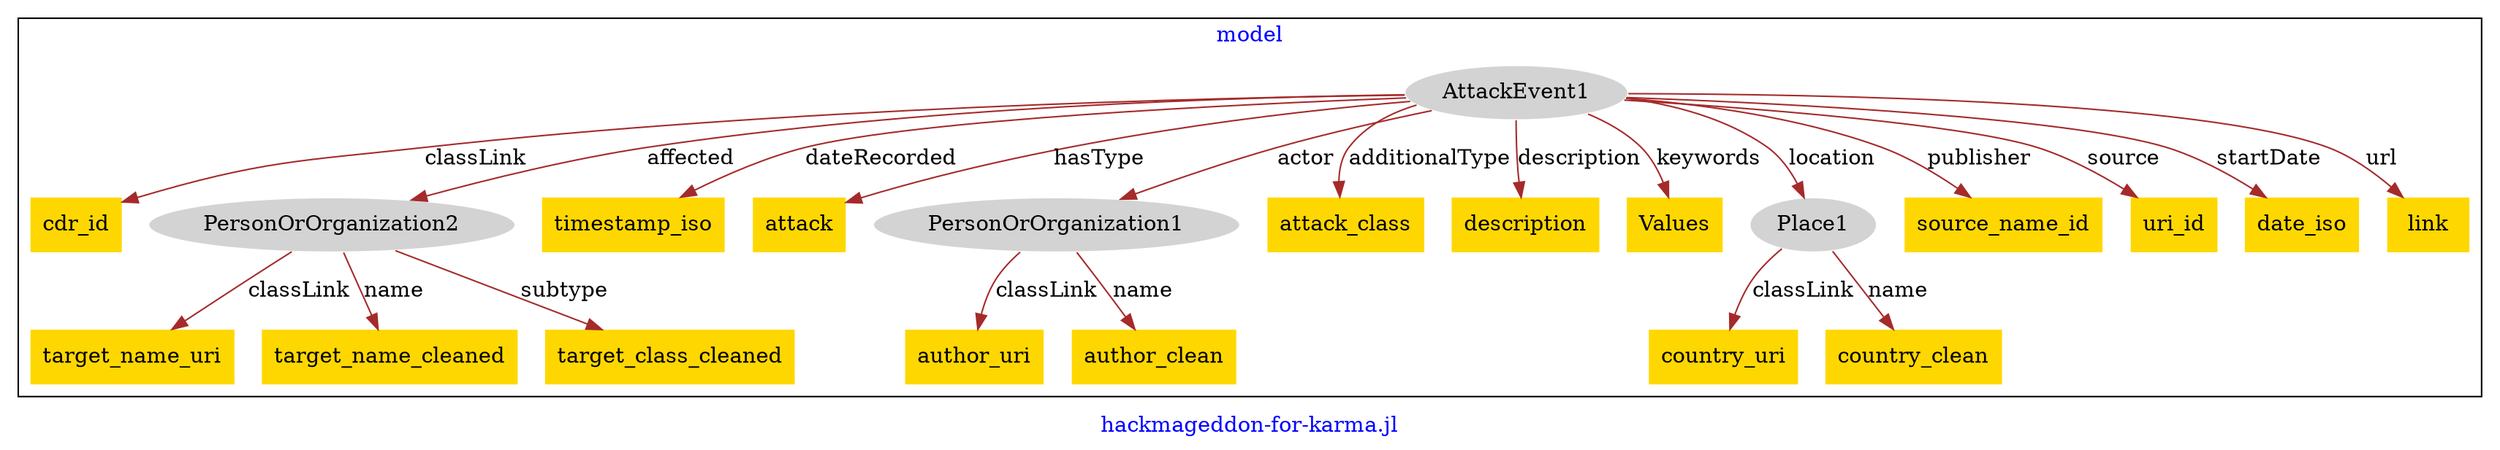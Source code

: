 digraph n0 {
fontcolor="blue"
remincross="true"
label="hackmageddon-for-karma.jl"
subgraph cluster {
label="model"
n2[style="filled",color="white",fillcolor="lightgray",label="AttackEvent1"];
n3[shape="plaintext",style="filled",fillcolor="gold",label="cdr_id"];
n4[style="filled",color="white",fillcolor="lightgray",label="PersonOrOrganization2"];
n5[shape="plaintext",style="filled",fillcolor="gold",label="timestamp_iso"];
n6[shape="plaintext",style="filled",fillcolor="gold",label="attack"];
n7[style="filled",color="white",fillcolor="lightgray",label="PersonOrOrganization1"];
n8[shape="plaintext",style="filled",fillcolor="gold",label="attack_class"];
n9[shape="plaintext",style="filled",fillcolor="gold",label="description"];
n10[shape="plaintext",style="filled",fillcolor="gold",label="Values"];
n11[style="filled",color="white",fillcolor="lightgray",label="Place1"];
n12[shape="plaintext",style="filled",fillcolor="gold",label="source_name_id"];
n13[shape="plaintext",style="filled",fillcolor="gold",label="uri_id"];
n14[shape="plaintext",style="filled",fillcolor="gold",label="date_iso"];
n15[shape="plaintext",style="filled",fillcolor="gold",label="link"];
n16[shape="plaintext",style="filled",fillcolor="gold",label="author_uri"];
n17[shape="plaintext",style="filled",fillcolor="gold",label="author_clean"];
n18[shape="plaintext",style="filled",fillcolor="gold",label="target_name_uri"];
n19[shape="plaintext",style="filled",fillcolor="gold",label="target_name_cleaned"];
n20[shape="plaintext",style="filled",fillcolor="gold",label="target_class_cleaned"];
n21[shape="plaintext",style="filled",fillcolor="gold",label="country_uri"];
n22[shape="plaintext",style="filled",fillcolor="gold",label="country_clean"];
}
n2 -> n3[color="brown",fontcolor="black",label="classLink"]
n2 -> n4[color="brown",fontcolor="black",label="affected"]
n2 -> n5[color="brown",fontcolor="black",label="dateRecorded"]
n2 -> n6[color="brown",fontcolor="black",label="hasType"]
n2 -> n7[color="brown",fontcolor="black",label="actor"]
n2 -> n8[color="brown",fontcolor="black",label="additionalType"]
n2 -> n9[color="brown",fontcolor="black",label="description"]
n2 -> n10[color="brown",fontcolor="black",label="keywords"]
n2 -> n11[color="brown",fontcolor="black",label="location"]
n2 -> n12[color="brown",fontcolor="black",label="publisher"]
n2 -> n13[color="brown",fontcolor="black",label="source"]
n2 -> n14[color="brown",fontcolor="black",label="startDate"]
n2 -> n15[color="brown",fontcolor="black",label="url"]
n7 -> n16[color="brown",fontcolor="black",label="classLink"]
n7 -> n17[color="brown",fontcolor="black",label="name"]
n4 -> n18[color="brown",fontcolor="black",label="classLink"]
n4 -> n19[color="brown",fontcolor="black",label="name"]
n4 -> n20[color="brown",fontcolor="black",label="subtype"]
n11 -> n21[color="brown",fontcolor="black",label="classLink"]
n11 -> n22[color="brown",fontcolor="black",label="name"]
}
